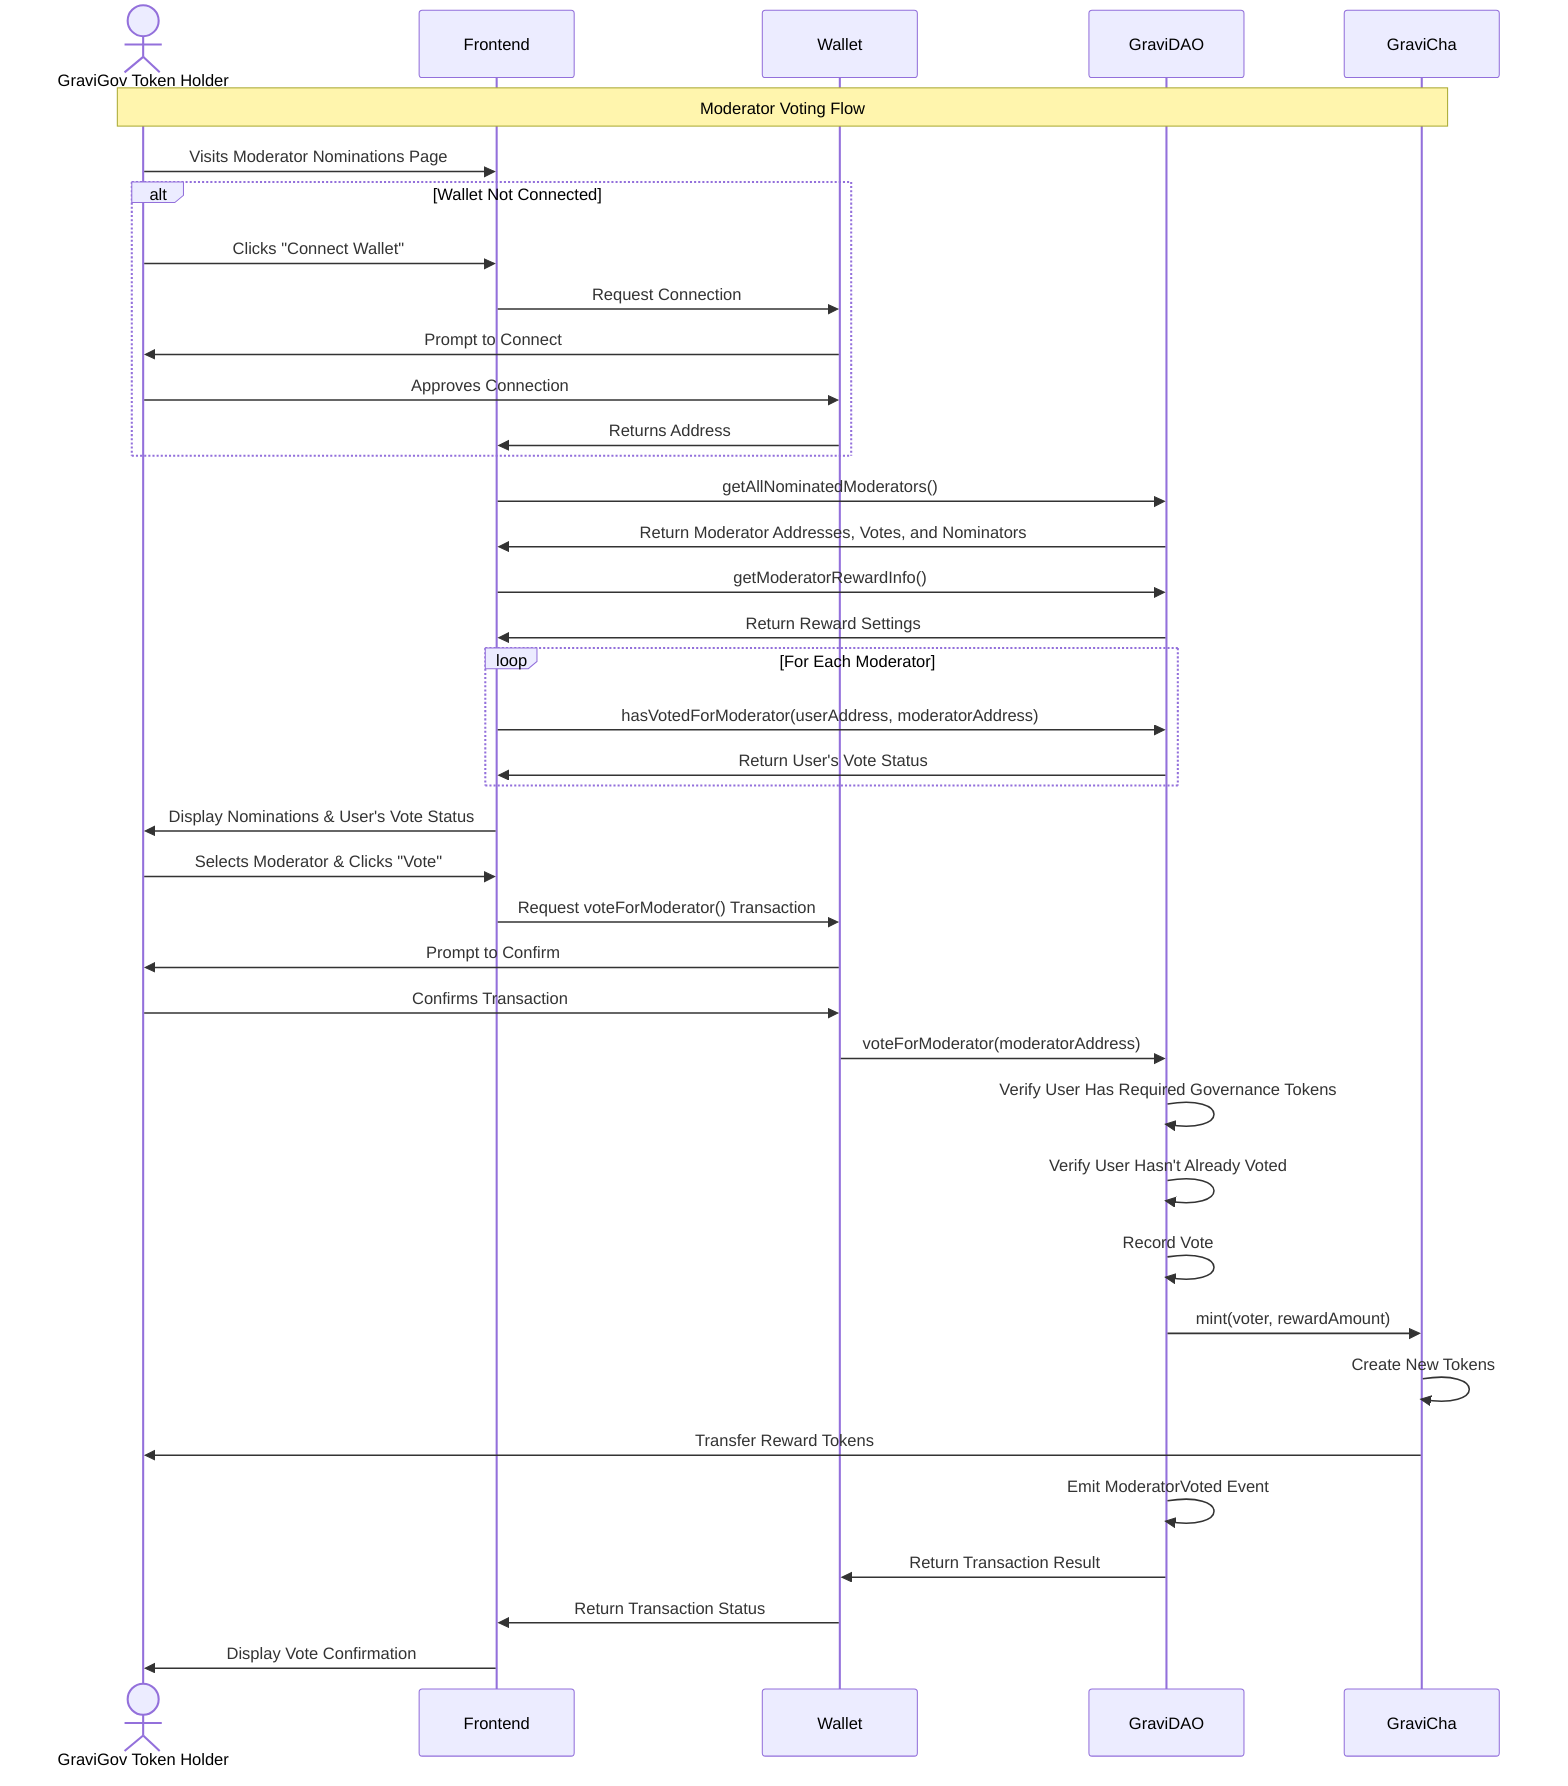 sequenceDiagram
    actor User as GraviGov Token Holder
    participant Frontend
    participant Wallet
    participant DAO as GraviDAO
    participant ChaToken as GraviCha

    %% Initial Setup
    Note over User, ChaToken: Moderator Voting Flow
    
    User->>Frontend: Visits Moderator Nominations Page
    alt Wallet Not Connected
        User->>Frontend: Clicks "Connect Wallet"
        Frontend->>Wallet: Request Connection
        Wallet->>User: Prompt to Connect
        User->>Wallet: Approves Connection
        Wallet->>Frontend: Returns Address
    end

    %% Load Initial Data
    Frontend->>DAO: getAllNominatedModerators()
    DAO->>Frontend: Return Moderator Addresses, Votes, and Nominators
    
    Frontend->>DAO: getModeratorRewardInfo()
    DAO->>Frontend: Return Reward Settings
    
    loop For Each Moderator
        Frontend->>DAO: hasVotedForModerator(userAddress, moderatorAddress)
        DAO->>Frontend: Return User's Vote Status
    end
    
    Frontend->>User: Display Nominations & User's Vote Status
    
    %% Voting Flow
    User->>Frontend: Selects Moderator & Clicks "Vote"
    Frontend->>Wallet: Request voteForModerator() Transaction
    Wallet->>User: Prompt to Confirm
    User->>Wallet: Confirms Transaction
    Wallet->>DAO: voteForModerator(moderatorAddress)
    
    DAO->>DAO: Verify User Has Required Governance Tokens
    DAO->>DAO: Verify User Hasn't Already Voted
    DAO->>DAO: Record Vote
    
    %% Reward Process
    DAO->>ChaToken: mint(voter, rewardAmount)
    ChaToken->>ChaToken: Create New Tokens
    ChaToken->>User: Transfer Reward Tokens
    
    DAO->>DAO: Emit ModeratorVoted Event
    DAO->>Wallet: Return Transaction Result
    Wallet->>Frontend: Return Transaction Status
    Frontend->>User: Display Vote Confirmation